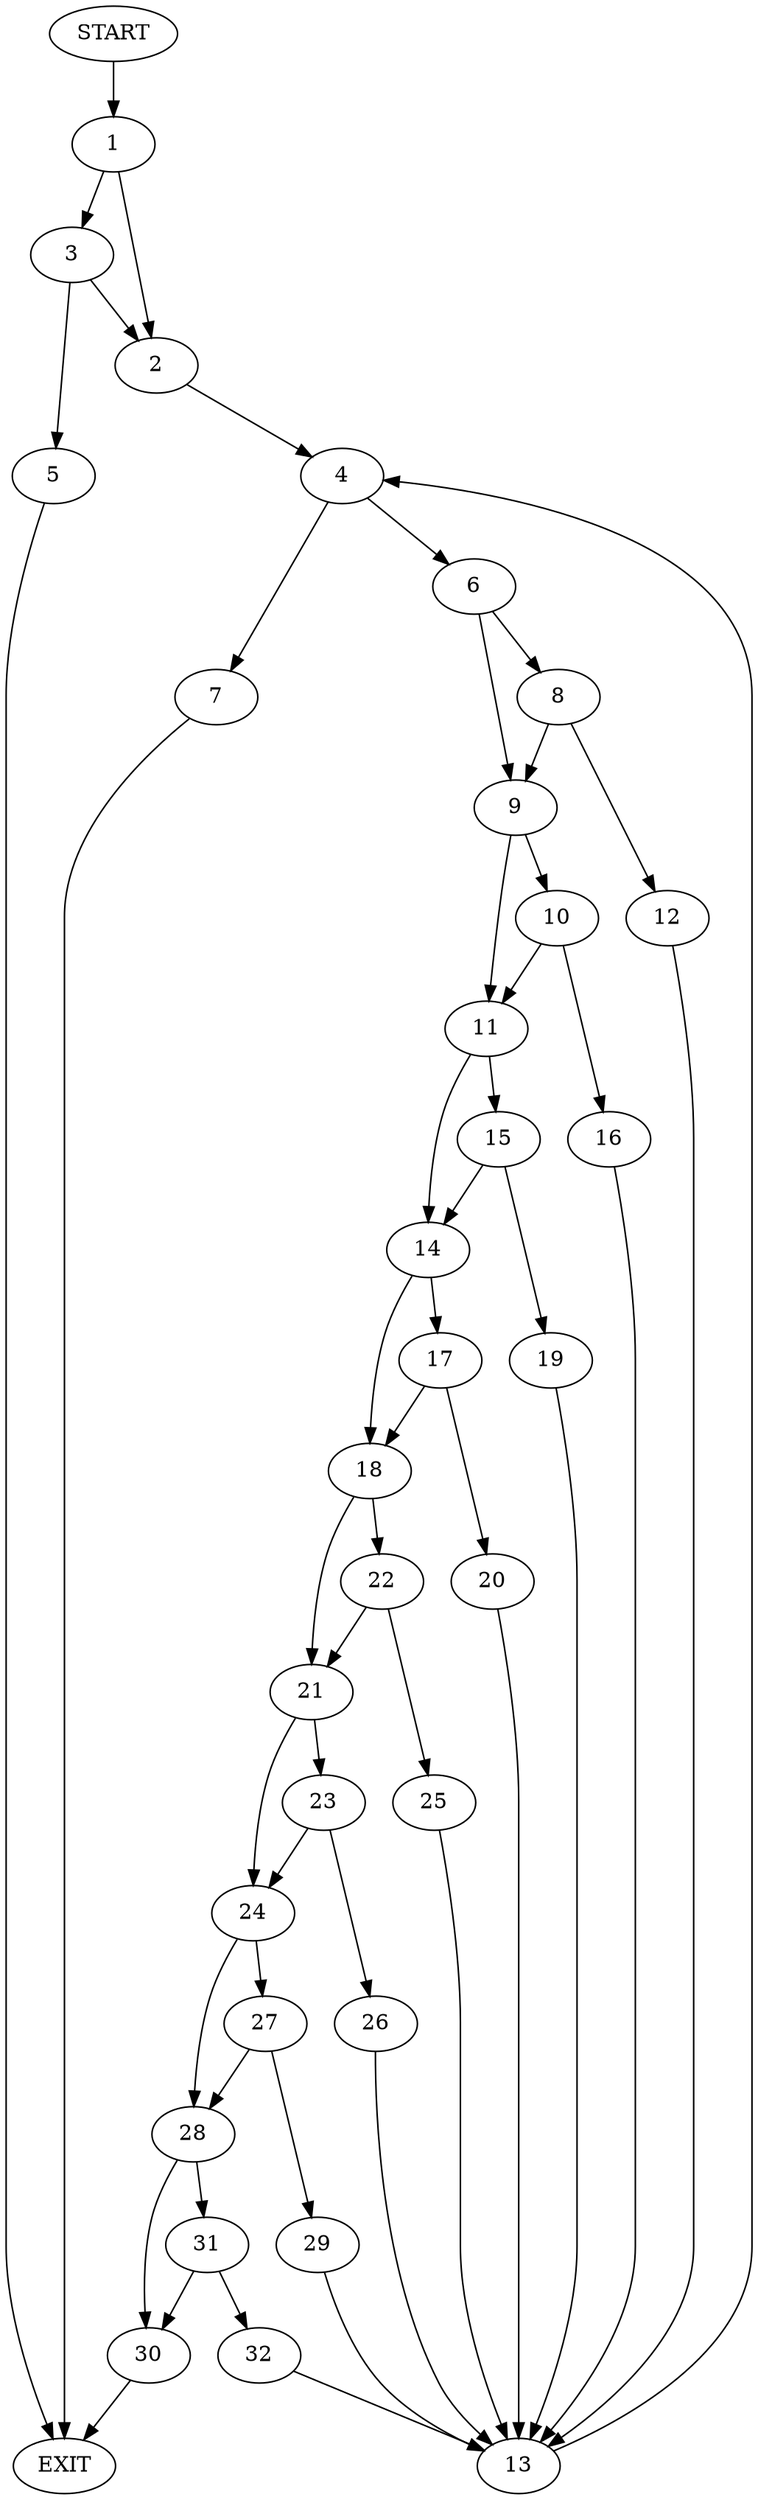 digraph {
0 [label="START"]
33 [label="EXIT"]
0 -> 1
1 -> 2
1 -> 3
2 -> 4
3 -> 5
3 -> 2
5 -> 33
4 -> 6
4 -> 7
6 -> 8
6 -> 9
7 -> 33
9 -> 10
9 -> 11
8 -> 12
8 -> 9
12 -> 13
13 -> 4
11 -> 14
11 -> 15
10 -> 16
10 -> 11
16 -> 13
14 -> 17
14 -> 18
15 -> 14
15 -> 19
19 -> 13
17 -> 18
17 -> 20
18 -> 21
18 -> 22
20 -> 13
21 -> 23
21 -> 24
22 -> 25
22 -> 21
25 -> 13
23 -> 26
23 -> 24
24 -> 27
24 -> 28
26 -> 13
27 -> 28
27 -> 29
28 -> 30
28 -> 31
29 -> 13
31 -> 30
31 -> 32
30 -> 33
32 -> 13
}
